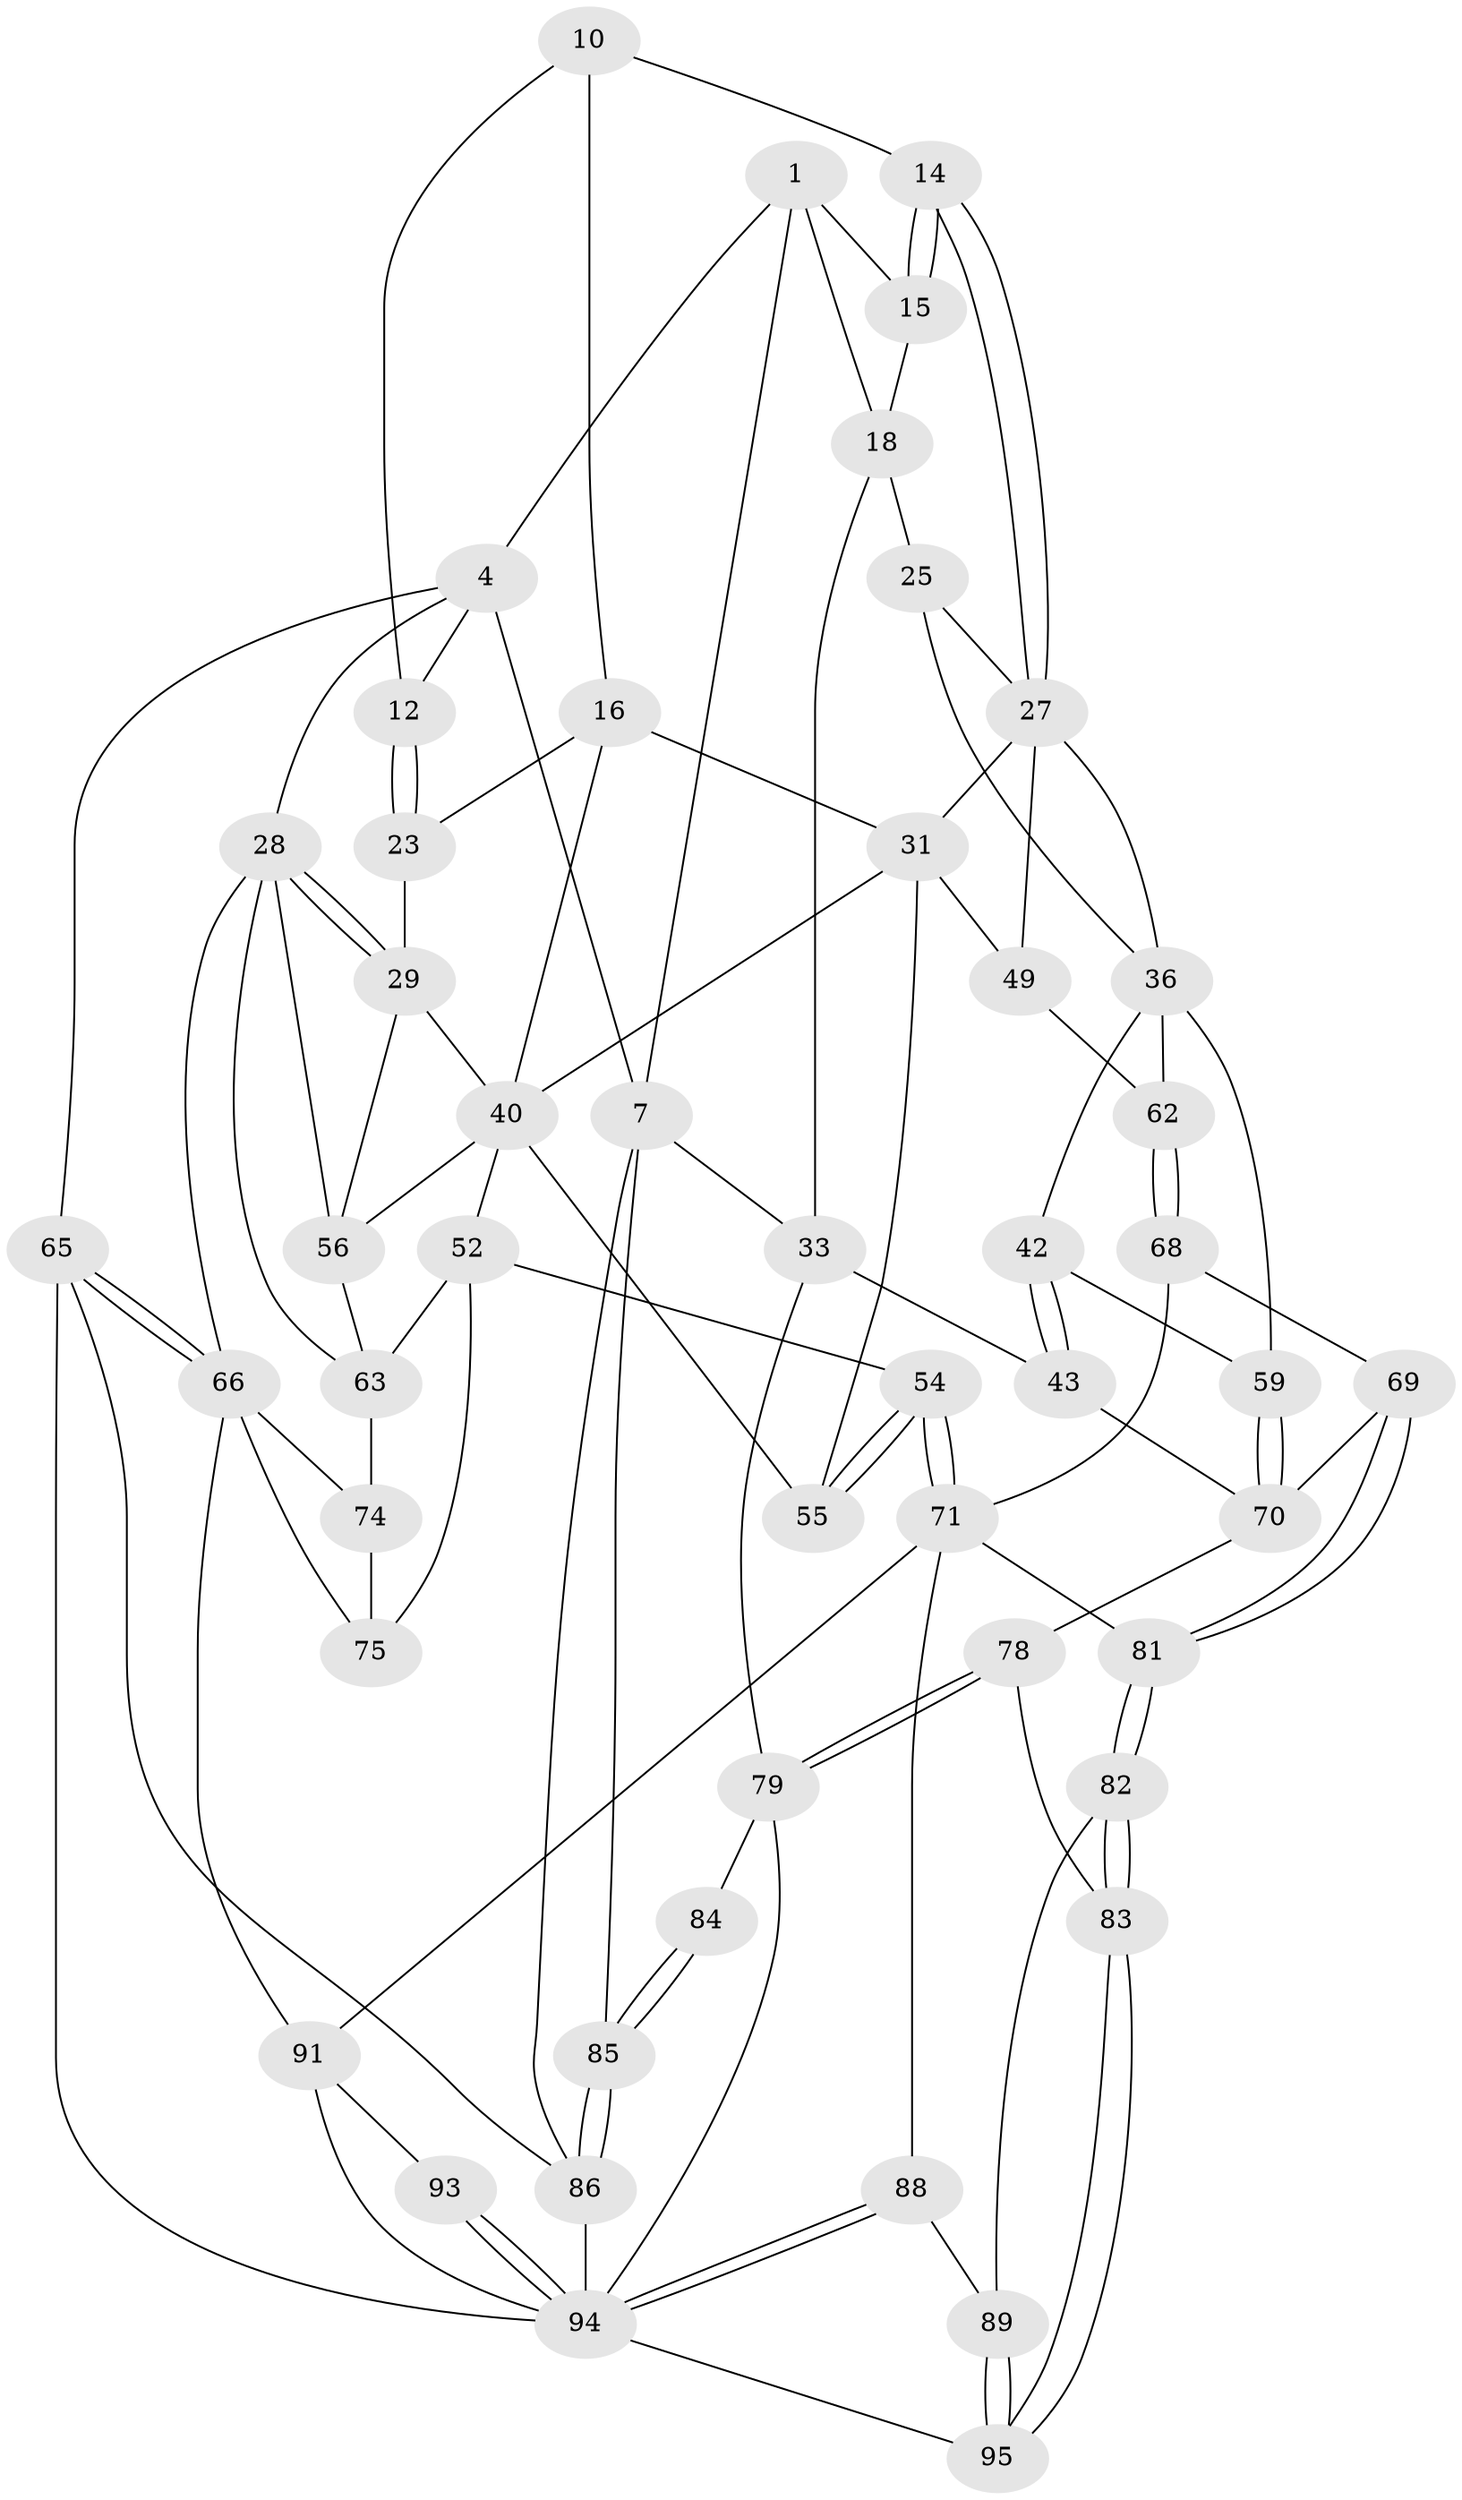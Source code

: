// original degree distribution, {3: 0.0297029702970297, 4: 0.19801980198019803, 5: 0.5841584158415841, 6: 0.18811881188118812}
// Generated by graph-tools (version 1.1) at 2025/17/03/09/25 04:17:20]
// undirected, 50 vertices, 112 edges
graph export_dot {
graph [start="1"]
  node [color=gray90,style=filled];
  1 [pos="+0.2873581462815346+0",super="+2+8"];
  4 [pos="+0.5084455037190109+0",super="+5"];
  7 [pos="+0.17995268904460104+0",super="+9+22"];
  10 [pos="+0.550549737846916+0",super="+11+13"];
  12 [pos="+0.8562173064290434+0.11677244363362915"];
  14 [pos="+0.47498220579816197+0.24964183913275942"];
  15 [pos="+0.45490261420680306+0.17454435445916516"];
  16 [pos="+0.6726930233055317+0.29961818653713324",super="+24+17"];
  18 [pos="+0.2878488902314835+0.16816785466519088",super="+19+21"];
  23 [pos="+0.8234188671481751+0.21578136927369082"];
  25 [pos="+0.3539775553744551+0.2658608638941593",super="+26"];
  27 [pos="+0.47744141777002574+0.2743178406829158",super="+32"];
  28 [pos="+1+0.2081679671609445",super="+41"];
  29 [pos="+0.9116041049785517+0.3057066202342556",super="+38"];
  31 [pos="+0.5695282926043947+0.33909852067730956",super="+47"];
  33 [pos="+0+0.4939031019011955",super="+44"];
  36 [pos="+0.33988350174256043+0.4369127898205452",super="+58+37"];
  40 [pos="+0.7705898479309566+0.39677713034089596",super="+45"];
  42 [pos="+0.11304976257193833+0.5703721393862996"];
  43 [pos="+0.07864135831781971+0.5735368990685878"];
  49 [pos="+0.46007524859422355+0.5756041307446005"];
  52 [pos="+0.6923538666249298+0.6389103585698788",super="+53"];
  54 [pos="+0.5937354659685341+0.6867670004285747"];
  55 [pos="+0.5927831537486831+0.6853218824726852"];
  56 [pos="+0.8493229818385477+0.46599097305614434",super="+57"];
  59 [pos="+0.25838547927386646+0.6236770167509381"];
  62 [pos="+0.4379402186240024+0.5884018697313991"];
  63 [pos="+0.8756288035213662+0.6456925454407954",super="+73+64"];
  65 [pos="+1+1"];
  66 [pos="+1+1",super="+67+90"];
  68 [pos="+0.36604168658430514+0.6757527355854749"];
  69 [pos="+0.3106622827980889+0.7003442369230901"];
  70 [pos="+0.29746146034903426+0.701435931622659",super="+77"];
  71 [pos="+0.514310674499244+0.7652942407213368",super="+87+72"];
  74 [pos="+0.7535286991673265+0.7579257919680582",super="+76"];
  75 [pos="+0.6979071598468385+0.7678017825190101"];
  78 [pos="+0.24701369312870022+0.8493209466795063"];
  79 [pos="+0.21632288391020976+0.8593771585093953",super="+80+99"];
  81 [pos="+0.40110997532977843+0.7663760188802942"];
  82 [pos="+0.28896900994149394+0.8595341471864059"];
  83 [pos="+0.2515759068390529+0.8513340718625544"];
  84 [pos="+0+0.8873166364906627"];
  85 [pos="+0+0.9292057613088333"];
  86 [pos="+0+1"];
  88 [pos="+0.36096288352203715+0.8921674962891617"];
  89 [pos="+0.3294654356968501+0.8831330096984462"];
  91 [pos="+0.6837127160452351+0.9352777944961093",super="+92+100"];
  93 [pos="+0.49247290440366365+0.9864526234902429"];
  94 [pos="+0.4586896605655533+1",super="+96"];
  95 [pos="+0.32553732802195146+1"];
  1 -- 18 [weight=2];
  1 -- 4;
  1 -- 15;
  1 -- 7;
  4 -- 65;
  4 -- 7;
  4 -- 12;
  4 -- 28;
  7 -- 33;
  7 -- 85;
  7 -- 86;
  10 -- 16 [weight=2];
  10 -- 12;
  10 -- 14;
  12 -- 23;
  12 -- 23;
  14 -- 15;
  14 -- 15;
  14 -- 27;
  14 -- 27;
  15 -- 18;
  16 -- 40 [weight=2];
  16 -- 23;
  16 -- 31;
  18 -- 25 [weight=2];
  18 -- 33;
  23 -- 29;
  25 -- 27;
  25 -- 36;
  27 -- 49;
  27 -- 36;
  27 -- 31;
  28 -- 29 [weight=2];
  28 -- 29;
  28 -- 66;
  28 -- 56;
  28 -- 63;
  29 -- 40;
  29 -- 56;
  31 -- 49;
  31 -- 55;
  31 -- 40;
  33 -- 43;
  33 -- 79;
  36 -- 59;
  36 -- 62;
  36 -- 42;
  40 -- 52;
  40 -- 55;
  40 -- 56;
  42 -- 43;
  42 -- 43;
  42 -- 59;
  43 -- 70;
  49 -- 62;
  52 -- 75;
  52 -- 54;
  52 -- 63;
  54 -- 55;
  54 -- 55;
  54 -- 71;
  54 -- 71;
  56 -- 63;
  59 -- 70;
  59 -- 70;
  62 -- 68;
  62 -- 68;
  63 -- 74 [weight=2];
  65 -- 66;
  65 -- 66;
  65 -- 86;
  65 -- 94;
  66 -- 91;
  66 -- 75;
  66 -- 74;
  68 -- 69;
  68 -- 71;
  69 -- 70;
  69 -- 81;
  69 -- 81;
  70 -- 78;
  71 -- 88;
  71 -- 91;
  71 -- 81;
  74 -- 75;
  78 -- 79;
  78 -- 79;
  78 -- 83;
  79 -- 84 [weight=2];
  79 -- 94;
  81 -- 82;
  81 -- 82;
  82 -- 83;
  82 -- 83;
  82 -- 89;
  83 -- 95;
  83 -- 95;
  84 -- 85;
  84 -- 85;
  85 -- 86;
  85 -- 86;
  86 -- 94;
  88 -- 89;
  88 -- 94;
  88 -- 94;
  89 -- 95;
  89 -- 95;
  91 -- 93 [weight=2];
  91 -- 94;
  93 -- 94;
  93 -- 94;
  94 -- 95;
}
